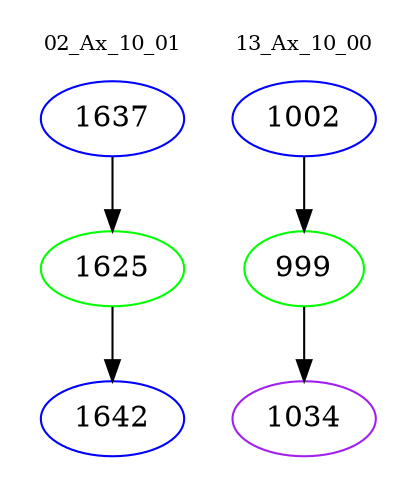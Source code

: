 digraph{
subgraph cluster_0 {
color = white
label = "02_Ax_10_01";
fontsize=10;
T0_1637 [label="1637", color="blue"]
T0_1637 -> T0_1625 [color="black"]
T0_1625 [label="1625", color="green"]
T0_1625 -> T0_1642 [color="black"]
T0_1642 [label="1642", color="blue"]
}
subgraph cluster_1 {
color = white
label = "13_Ax_10_00";
fontsize=10;
T1_1002 [label="1002", color="blue"]
T1_1002 -> T1_999 [color="black"]
T1_999 [label="999", color="green"]
T1_999 -> T1_1034 [color="black"]
T1_1034 [label="1034", color="purple"]
}
}
